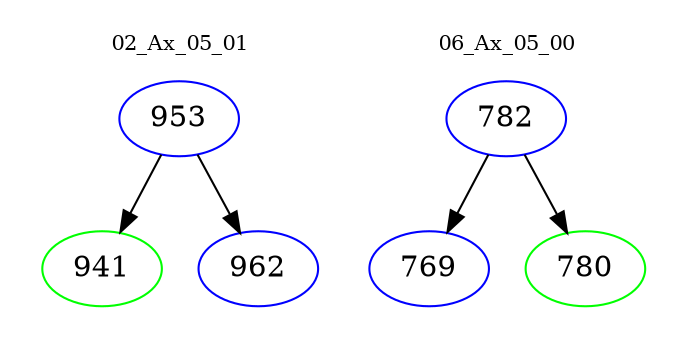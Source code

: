 digraph{
subgraph cluster_0 {
color = white
label = "02_Ax_05_01";
fontsize=10;
T0_953 [label="953", color="blue"]
T0_953 -> T0_941 [color="black"]
T0_941 [label="941", color="green"]
T0_953 -> T0_962 [color="black"]
T0_962 [label="962", color="blue"]
}
subgraph cluster_1 {
color = white
label = "06_Ax_05_00";
fontsize=10;
T1_782 [label="782", color="blue"]
T1_782 -> T1_769 [color="black"]
T1_769 [label="769", color="blue"]
T1_782 -> T1_780 [color="black"]
T1_780 [label="780", color="green"]
}
}

